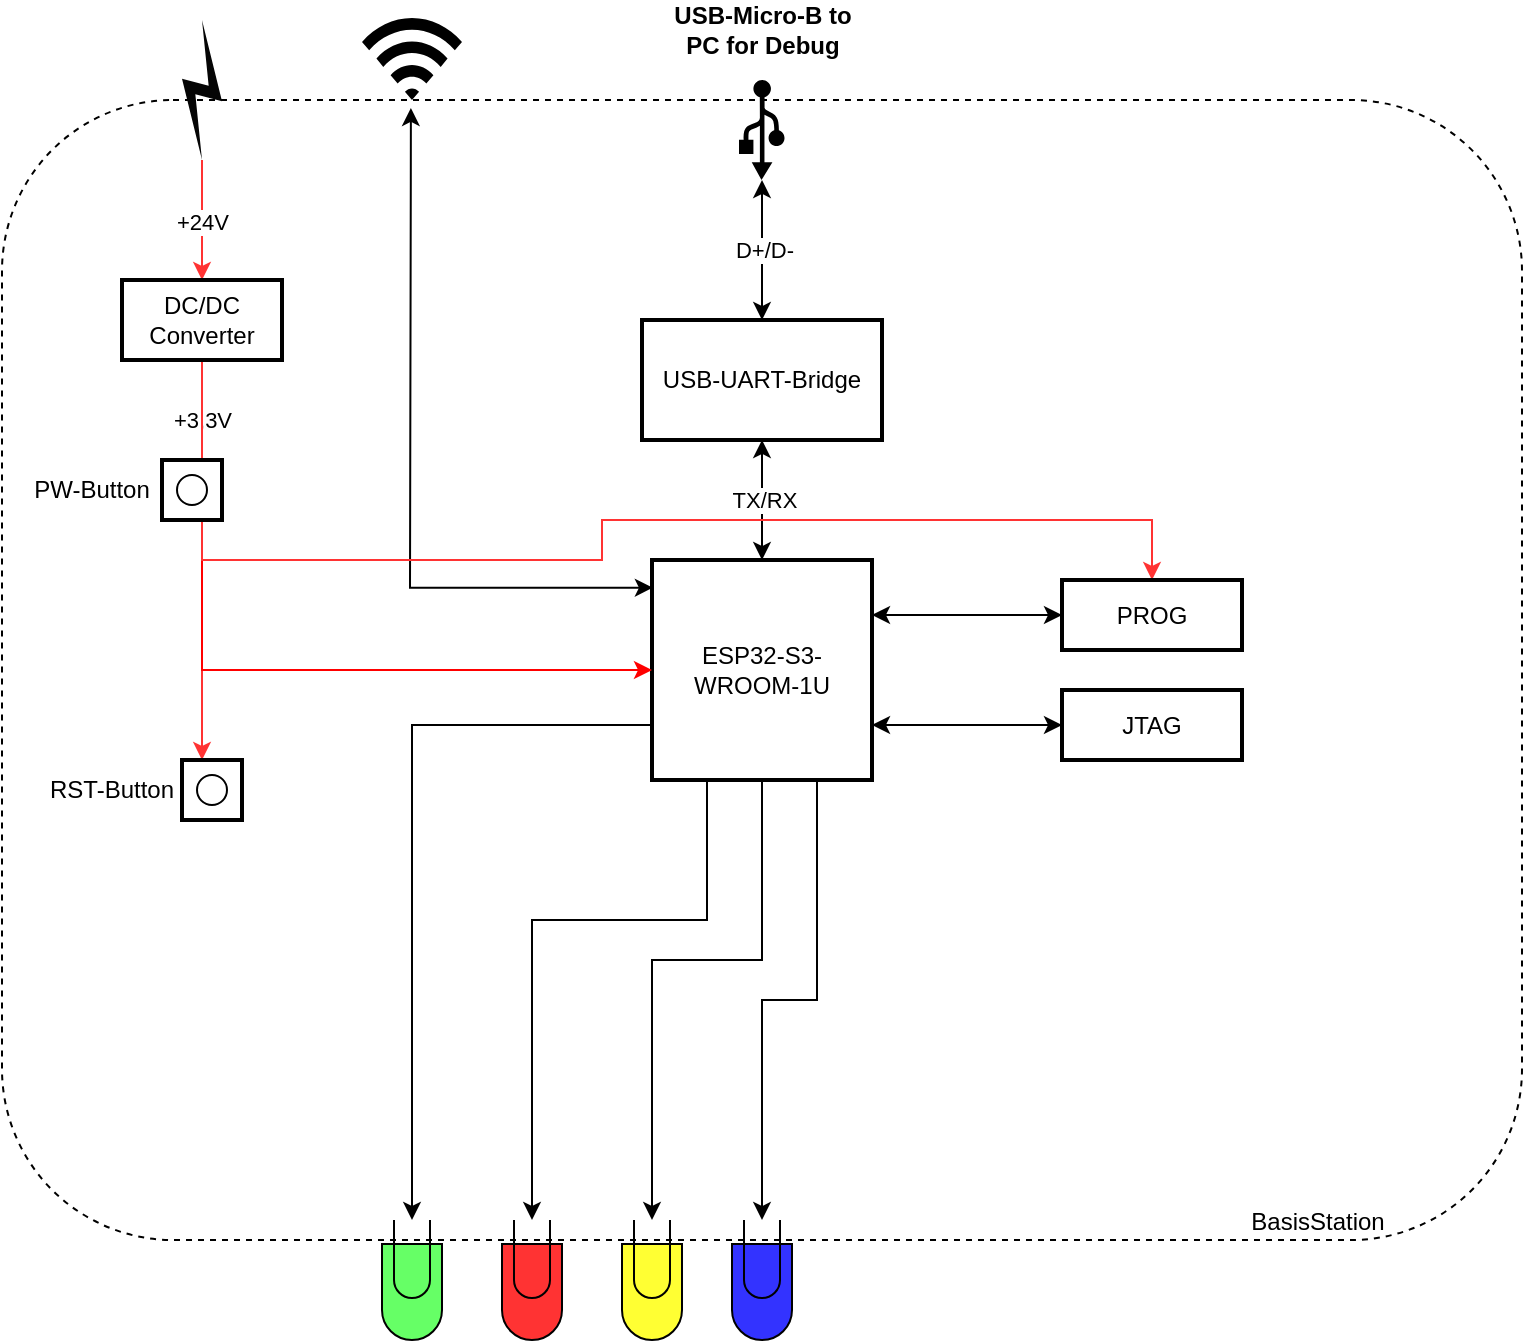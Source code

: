 <mxfile version="26.0.15">
  <diagram name="Seite-1" id="deK28byZMGtxErjK4TXw">
    <mxGraphModel dx="2864" dy="1490" grid="1" gridSize="10" guides="1" tooltips="1" connect="1" arrows="1" fold="1" page="1" pageScale="1" pageWidth="1169" pageHeight="827" math="0" shadow="0">
      <root>
        <mxCell id="0" />
        <mxCell id="1" parent="0" />
        <mxCell id="BO4UAbQa7xvl9IpGRvDO-49" value="" style="group" vertex="1" connectable="0" parent="1">
          <mxGeometry x="205" y="79" width="760" height="670" as="geometry" />
        </mxCell>
        <mxCell id="9cPdN_Jzde0D0jM6r5YM-1" value="BasisStation&lt;span style=&quot;white-space: pre;&quot;&gt;&#x9;&lt;/span&gt;&lt;span style=&quot;white-space: pre;&quot;&gt;&#x9;&lt;/span&gt;&lt;span style=&quot;white-space: pre;&quot;&gt;&#x9;&lt;/span&gt;" style="rounded=1;whiteSpace=wrap;html=1;dashed=1;align=right;verticalAlign=bottom;" parent="BO4UAbQa7xvl9IpGRvDO-49" vertex="1">
          <mxGeometry y="50" width="760" height="570" as="geometry" />
        </mxCell>
        <mxCell id="9cPdN_Jzde0D0jM6r5YM-2" value="ESP32-S3-WROOM-1U" style="whiteSpace=wrap;html=1;aspect=fixed;strokeWidth=2;" parent="BO4UAbQa7xvl9IpGRvDO-49" vertex="1">
          <mxGeometry x="325" y="280" width="110" height="110" as="geometry" />
        </mxCell>
        <mxCell id="BO4UAbQa7xvl9IpGRvDO-5" style="edgeStyle=orthogonalEdgeStyle;rounded=0;orthogonalLoop=1;jettySize=auto;html=1;entryX=0.5;entryY=0;entryDx=0;entryDy=0;startArrow=classic;startFill=1;" edge="1" parent="BO4UAbQa7xvl9IpGRvDO-49" source="9cPdN_Jzde0D0jM6r5YM-3" target="BO4UAbQa7xvl9IpGRvDO-1">
          <mxGeometry relative="1" as="geometry" />
        </mxCell>
        <mxCell id="BO4UAbQa7xvl9IpGRvDO-7" value="D+/D-" style="edgeLabel;html=1;align=center;verticalAlign=middle;resizable=0;points=[];" vertex="1" connectable="0" parent="BO4UAbQa7xvl9IpGRvDO-5">
          <mxGeometry x="-0.008" y="1" relative="1" as="geometry">
            <mxPoint as="offset" />
          </mxGeometry>
        </mxCell>
        <mxCell id="9cPdN_Jzde0D0jM6r5YM-3" value="" style="sketch=0;aspect=fixed;pointerEvents=1;shadow=0;dashed=0;html=1;strokeColor=none;labelPosition=center;verticalLabelPosition=bottom;verticalAlign=top;align=center;fillColor=light-dark(#000000, #bfd3ff);shape=mxgraph.mscae.enterprise.usb;direction=south;" parent="BO4UAbQa7xvl9IpGRvDO-49" vertex="1">
          <mxGeometry x="368.5" y="40" width="23" height="50" as="geometry" />
        </mxCell>
        <mxCell id="BO4UAbQa7xvl9IpGRvDO-11" style="edgeStyle=orthogonalEdgeStyle;rounded=0;orthogonalLoop=1;jettySize=auto;html=1;entryX=0.5;entryY=0;entryDx=0;entryDy=0;startArrow=none;startFill=0;strokeColor=#FF3333;" edge="1" parent="BO4UAbQa7xvl9IpGRvDO-49" source="9cPdN_Jzde0D0jM6r5YM-4" target="BO4UAbQa7xvl9IpGRvDO-10">
          <mxGeometry relative="1" as="geometry" />
        </mxCell>
        <mxCell id="BO4UAbQa7xvl9IpGRvDO-12" value="+24V" style="edgeLabel;html=1;align=center;verticalAlign=middle;resizable=0;points=[];" vertex="1" connectable="0" parent="BO4UAbQa7xvl9IpGRvDO-11">
          <mxGeometry x="0.033" relative="1" as="geometry">
            <mxPoint as="offset" />
          </mxGeometry>
        </mxCell>
        <mxCell id="9cPdN_Jzde0D0jM6r5YM-4" value="" style="fontColor=#0066CC;verticalAlign=top;verticalLabelPosition=bottom;labelPosition=center;align=center;html=1;outlineConnect=0;fillColor=light-dark(#050505, #3e3e3e);strokeColor=none;gradientColor=none;gradientDirection=north;strokeWidth=2;shape=mxgraph.networks.comm_link;" parent="BO4UAbQa7xvl9IpGRvDO-49" vertex="1">
          <mxGeometry x="90" y="10" width="20" height="70" as="geometry" />
        </mxCell>
        <mxCell id="BO4UAbQa7xvl9IpGRvDO-6" style="edgeStyle=orthogonalEdgeStyle;rounded=0;orthogonalLoop=1;jettySize=auto;html=1;entryX=0.5;entryY=0;entryDx=0;entryDy=0;startArrow=classic;startFill=1;" edge="1" parent="BO4UAbQa7xvl9IpGRvDO-49" source="BO4UAbQa7xvl9IpGRvDO-1" target="9cPdN_Jzde0D0jM6r5YM-2">
          <mxGeometry relative="1" as="geometry" />
        </mxCell>
        <mxCell id="BO4UAbQa7xvl9IpGRvDO-8" value="TX/RX" style="edgeLabel;html=1;align=center;verticalAlign=middle;resizable=0;points=[];" vertex="1" connectable="0" parent="BO4UAbQa7xvl9IpGRvDO-6">
          <mxGeometry x="-0.005" y="1" relative="1" as="geometry">
            <mxPoint as="offset" />
          </mxGeometry>
        </mxCell>
        <mxCell id="BO4UAbQa7xvl9IpGRvDO-1" value="USB-UART-Bridge" style="rounded=0;whiteSpace=wrap;html=1;strokeWidth=2;" vertex="1" parent="BO4UAbQa7xvl9IpGRvDO-49">
          <mxGeometry x="320" y="160" width="120" height="60" as="geometry" />
        </mxCell>
        <mxCell id="BO4UAbQa7xvl9IpGRvDO-4" value="" style="html=1;verticalLabelPosition=bottom;align=center;labelBackgroundColor=#ffffff;verticalAlign=top;strokeWidth=2;strokeColor=none;shadow=0;dashed=0;shape=mxgraph.ios7.icons.wifi;pointerEvents=1;fillColor=#000000;" vertex="1" parent="BO4UAbQa7xvl9IpGRvDO-49">
          <mxGeometry x="180" y="9" width="50" height="41" as="geometry" />
        </mxCell>
        <mxCell id="BO4UAbQa7xvl9IpGRvDO-36" style="edgeStyle=orthogonalEdgeStyle;rounded=0;orthogonalLoop=1;jettySize=auto;html=1;entryX=0.5;entryY=1;entryDx=0;entryDy=0;startArrow=classic;startFill=1;strokeColor=#FF3333;endArrow=none;" edge="1" parent="BO4UAbQa7xvl9IpGRvDO-49" source="BO4UAbQa7xvl9IpGRvDO-29" target="BO4UAbQa7xvl9IpGRvDO-10">
          <mxGeometry relative="1" as="geometry">
            <Array as="points">
              <mxPoint x="100" y="330" />
              <mxPoint x="100" y="330" />
            </Array>
          </mxGeometry>
        </mxCell>
        <mxCell id="BO4UAbQa7xvl9IpGRvDO-9" style="edgeStyle=orthogonalEdgeStyle;rounded=0;orthogonalLoop=1;jettySize=auto;html=1;entryX=0.004;entryY=0.126;entryDx=0;entryDy=0;entryPerimeter=0;exitX=0.269;exitY=0.007;exitDx=0;exitDy=0;exitPerimeter=0;startArrow=classic;startFill=1;" edge="1" parent="BO4UAbQa7xvl9IpGRvDO-49" source="9cPdN_Jzde0D0jM6r5YM-1" target="9cPdN_Jzde0D0jM6r5YM-2">
          <mxGeometry relative="1" as="geometry">
            <Array as="points">
              <mxPoint x="204" y="90" />
              <mxPoint x="204" y="294" />
            </Array>
          </mxGeometry>
        </mxCell>
        <mxCell id="BO4UAbQa7xvl9IpGRvDO-13" style="edgeStyle=orthogonalEdgeStyle;rounded=0;orthogonalLoop=1;jettySize=auto;html=1;entryX=0;entryY=0.5;entryDx=0;entryDy=0;startArrow=none;startFill=0;strokeColor=#FF0000;" edge="1" parent="BO4UAbQa7xvl9IpGRvDO-49" source="BO4UAbQa7xvl9IpGRvDO-10" target="9cPdN_Jzde0D0jM6r5YM-2">
          <mxGeometry relative="1" as="geometry">
            <Array as="points">
              <mxPoint x="100" y="335" />
            </Array>
          </mxGeometry>
        </mxCell>
        <mxCell id="BO4UAbQa7xvl9IpGRvDO-14" value="+3,3V" style="edgeLabel;html=1;align=center;verticalAlign=middle;resizable=0;points=[];" vertex="1" connectable="0" parent="BO4UAbQa7xvl9IpGRvDO-13">
          <mxGeometry x="-0.643" relative="1" as="geometry">
            <mxPoint y="-38" as="offset" />
          </mxGeometry>
        </mxCell>
        <mxCell id="BO4UAbQa7xvl9IpGRvDO-47" style="edgeStyle=orthogonalEdgeStyle;rounded=0;orthogonalLoop=1;jettySize=auto;html=1;entryX=0.5;entryY=0;entryDx=0;entryDy=0;strokeColor=#FF3333;" edge="1" parent="BO4UAbQa7xvl9IpGRvDO-49" source="BO4UAbQa7xvl9IpGRvDO-10" target="BO4UAbQa7xvl9IpGRvDO-42">
          <mxGeometry relative="1" as="geometry">
            <Array as="points">
              <mxPoint x="100" y="280" />
              <mxPoint x="300" y="280" />
              <mxPoint x="300" y="260" />
              <mxPoint x="575" y="260" />
            </Array>
          </mxGeometry>
        </mxCell>
        <mxCell id="BO4UAbQa7xvl9IpGRvDO-10" value="DC/DC Converter" style="rounded=0;whiteSpace=wrap;html=1;strokeWidth=2;" vertex="1" parent="BO4UAbQa7xvl9IpGRvDO-49">
          <mxGeometry x="60" y="140" width="80" height="40" as="geometry" />
        </mxCell>
        <mxCell id="BO4UAbQa7xvl9IpGRvDO-26" style="edgeStyle=orthogonalEdgeStyle;rounded=0;orthogonalLoop=1;jettySize=auto;html=1;entryX=0;entryY=0.75;entryDx=0;entryDy=0;endArrow=none;startFill=1;startArrow=classic;" edge="1" parent="BO4UAbQa7xvl9IpGRvDO-49" source="BO4UAbQa7xvl9IpGRvDO-19" target="9cPdN_Jzde0D0jM6r5YM-2">
          <mxGeometry relative="1" as="geometry">
            <Array as="points">
              <mxPoint x="205" y="363" />
            </Array>
          </mxGeometry>
        </mxCell>
        <mxCell id="BO4UAbQa7xvl9IpGRvDO-19" value="" style="verticalLabelPosition=bottom;shadow=0;dashed=0;align=center;html=1;verticalAlign=top;shape=mxgraph.electrical.opto_electronics.lamp;direction=west;fillColor=#66FF66;" vertex="1" parent="BO4UAbQa7xvl9IpGRvDO-49">
          <mxGeometry x="190" y="610" width="30" height="60" as="geometry" />
        </mxCell>
        <mxCell id="BO4UAbQa7xvl9IpGRvDO-25" style="edgeStyle=orthogonalEdgeStyle;rounded=0;orthogonalLoop=1;jettySize=auto;html=1;entryX=0.25;entryY=1;entryDx=0;entryDy=0;endArrow=none;startFill=1;startArrow=classic;" edge="1" parent="BO4UAbQa7xvl9IpGRvDO-49" source="BO4UAbQa7xvl9IpGRvDO-20" target="9cPdN_Jzde0D0jM6r5YM-2">
          <mxGeometry relative="1" as="geometry">
            <Array as="points">
              <mxPoint x="265" y="460" />
              <mxPoint x="353" y="460" />
            </Array>
          </mxGeometry>
        </mxCell>
        <mxCell id="BO4UAbQa7xvl9IpGRvDO-20" value="" style="verticalLabelPosition=bottom;shadow=0;dashed=0;align=center;html=1;verticalAlign=top;shape=mxgraph.electrical.opto_electronics.lamp;direction=west;fillColor=#FF3333;" vertex="1" parent="BO4UAbQa7xvl9IpGRvDO-49">
          <mxGeometry x="250" y="610" width="30" height="60" as="geometry" />
        </mxCell>
        <mxCell id="BO4UAbQa7xvl9IpGRvDO-23" style="edgeStyle=orthogonalEdgeStyle;rounded=0;orthogonalLoop=1;jettySize=auto;html=1;entryX=0.75;entryY=1;entryDx=0;entryDy=0;endArrow=none;startFill=1;startArrow=classic;" edge="1" parent="BO4UAbQa7xvl9IpGRvDO-49" source="BO4UAbQa7xvl9IpGRvDO-21" target="9cPdN_Jzde0D0jM6r5YM-2">
          <mxGeometry relative="1" as="geometry" />
        </mxCell>
        <mxCell id="BO4UAbQa7xvl9IpGRvDO-21" value="" style="verticalLabelPosition=bottom;shadow=0;dashed=0;align=center;html=1;verticalAlign=top;shape=mxgraph.electrical.opto_electronics.lamp;direction=west;fillColor=#3333FF;" vertex="1" parent="BO4UAbQa7xvl9IpGRvDO-49">
          <mxGeometry x="365" y="610" width="30" height="60" as="geometry" />
        </mxCell>
        <mxCell id="BO4UAbQa7xvl9IpGRvDO-24" style="edgeStyle=orthogonalEdgeStyle;rounded=0;orthogonalLoop=1;jettySize=auto;html=1;entryX=0.5;entryY=1;entryDx=0;entryDy=0;endArrow=none;startFill=1;startArrow=classic;" edge="1" parent="BO4UAbQa7xvl9IpGRvDO-49" source="BO4UAbQa7xvl9IpGRvDO-22" target="9cPdN_Jzde0D0jM6r5YM-2">
          <mxGeometry relative="1" as="geometry">
            <Array as="points">
              <mxPoint x="325" y="480" />
              <mxPoint x="380" y="480" />
            </Array>
          </mxGeometry>
        </mxCell>
        <mxCell id="BO4UAbQa7xvl9IpGRvDO-22" value="" style="verticalLabelPosition=bottom;shadow=0;dashed=0;align=center;html=1;verticalAlign=top;shape=mxgraph.electrical.opto_electronics.lamp;direction=west;fillColor=#FFFF33;" vertex="1" parent="BO4UAbQa7xvl9IpGRvDO-49">
          <mxGeometry x="310" y="610" width="30" height="60" as="geometry" />
        </mxCell>
        <mxCell id="BO4UAbQa7xvl9IpGRvDO-40" value="" style="group" vertex="1" connectable="0" parent="BO4UAbQa7xvl9IpGRvDO-49">
          <mxGeometry x="60" y="380" width="70" height="30" as="geometry" />
        </mxCell>
        <mxCell id="BO4UAbQa7xvl9IpGRvDO-31" value="" style="group" vertex="1" connectable="0" parent="BO4UAbQa7xvl9IpGRvDO-40">
          <mxGeometry x="30" width="40" height="30" as="geometry" />
        </mxCell>
        <mxCell id="BO4UAbQa7xvl9IpGRvDO-29" value="" style="whiteSpace=wrap;html=1;aspect=fixed;strokeWidth=2;" vertex="1" parent="BO4UAbQa7xvl9IpGRvDO-31">
          <mxGeometry width="30" height="30" as="geometry" />
        </mxCell>
        <mxCell id="BO4UAbQa7xvl9IpGRvDO-30" value="" style="ellipse;whiteSpace=wrap;html=1;aspect=fixed;" vertex="1" parent="BO4UAbQa7xvl9IpGRvDO-31">
          <mxGeometry x="7.5" y="7.5" width="15" height="15" as="geometry" />
        </mxCell>
        <mxCell id="BO4UAbQa7xvl9IpGRvDO-39" value="RST-Button" style="text;html=1;align=center;verticalAlign=middle;whiteSpace=wrap;rounded=0;" vertex="1" parent="BO4UAbQa7xvl9IpGRvDO-40">
          <mxGeometry x="-40" width="70" height="30" as="geometry" />
        </mxCell>
        <mxCell id="BO4UAbQa7xvl9IpGRvDO-41" value="" style="group" vertex="1" connectable="0" parent="BO4UAbQa7xvl9IpGRvDO-49">
          <mxGeometry x="50" y="230" width="70" height="30" as="geometry" />
        </mxCell>
        <mxCell id="BO4UAbQa7xvl9IpGRvDO-33" value="" style="group;strokeWidth=1;" vertex="1" connectable="0" parent="BO4UAbQa7xvl9IpGRvDO-41">
          <mxGeometry x="30" width="40" height="30" as="geometry" />
        </mxCell>
        <mxCell id="BO4UAbQa7xvl9IpGRvDO-34" value="" style="whiteSpace=wrap;html=1;aspect=fixed;strokeWidth=2;" vertex="1" parent="BO4UAbQa7xvl9IpGRvDO-33">
          <mxGeometry width="30" height="30" as="geometry" />
        </mxCell>
        <mxCell id="BO4UAbQa7xvl9IpGRvDO-35" value="" style="ellipse;whiteSpace=wrap;html=1;aspect=fixed;" vertex="1" parent="BO4UAbQa7xvl9IpGRvDO-33">
          <mxGeometry x="7.5" y="7.5" width="15" height="15" as="geometry" />
        </mxCell>
        <mxCell id="BO4UAbQa7xvl9IpGRvDO-38" value="PW-Button" style="text;html=1;align=center;verticalAlign=middle;whiteSpace=wrap;rounded=0;" vertex="1" parent="BO4UAbQa7xvl9IpGRvDO-41">
          <mxGeometry x="-40" width="70" height="30" as="geometry" />
        </mxCell>
        <mxCell id="BO4UAbQa7xvl9IpGRvDO-45" style="edgeStyle=orthogonalEdgeStyle;rounded=0;orthogonalLoop=1;jettySize=auto;html=1;entryX=1;entryY=0.25;entryDx=0;entryDy=0;startArrow=classic;startFill=1;" edge="1" parent="BO4UAbQa7xvl9IpGRvDO-49" source="BO4UAbQa7xvl9IpGRvDO-42" target="9cPdN_Jzde0D0jM6r5YM-2">
          <mxGeometry relative="1" as="geometry" />
        </mxCell>
        <mxCell id="BO4UAbQa7xvl9IpGRvDO-42" value="PROG" style="rounded=0;whiteSpace=wrap;html=1;strokeWidth=2;" vertex="1" parent="BO4UAbQa7xvl9IpGRvDO-49">
          <mxGeometry x="530" y="290" width="90" height="35" as="geometry" />
        </mxCell>
        <mxCell id="BO4UAbQa7xvl9IpGRvDO-44" style="edgeStyle=orthogonalEdgeStyle;rounded=0;orthogonalLoop=1;jettySize=auto;html=1;entryX=1;entryY=0.75;entryDx=0;entryDy=0;startArrow=classic;startFill=1;" edge="1" parent="BO4UAbQa7xvl9IpGRvDO-49" source="BO4UAbQa7xvl9IpGRvDO-43" target="9cPdN_Jzde0D0jM6r5YM-2">
          <mxGeometry relative="1" as="geometry" />
        </mxCell>
        <mxCell id="BO4UAbQa7xvl9IpGRvDO-43" value="JTAG" style="rounded=0;whiteSpace=wrap;html=1;strokeWidth=2;" vertex="1" parent="BO4UAbQa7xvl9IpGRvDO-49">
          <mxGeometry x="530" y="345" width="90" height="35" as="geometry" />
        </mxCell>
        <mxCell id="BO4UAbQa7xvl9IpGRvDO-48" value="&lt;b&gt;USB-Micro-B to PC for Debug&lt;/b&gt;" style="text;html=1;align=center;verticalAlign=middle;whiteSpace=wrap;rounded=0;" vertex="1" parent="BO4UAbQa7xvl9IpGRvDO-49">
          <mxGeometry x="327.5" width="105" height="30" as="geometry" />
        </mxCell>
      </root>
    </mxGraphModel>
  </diagram>
</mxfile>
